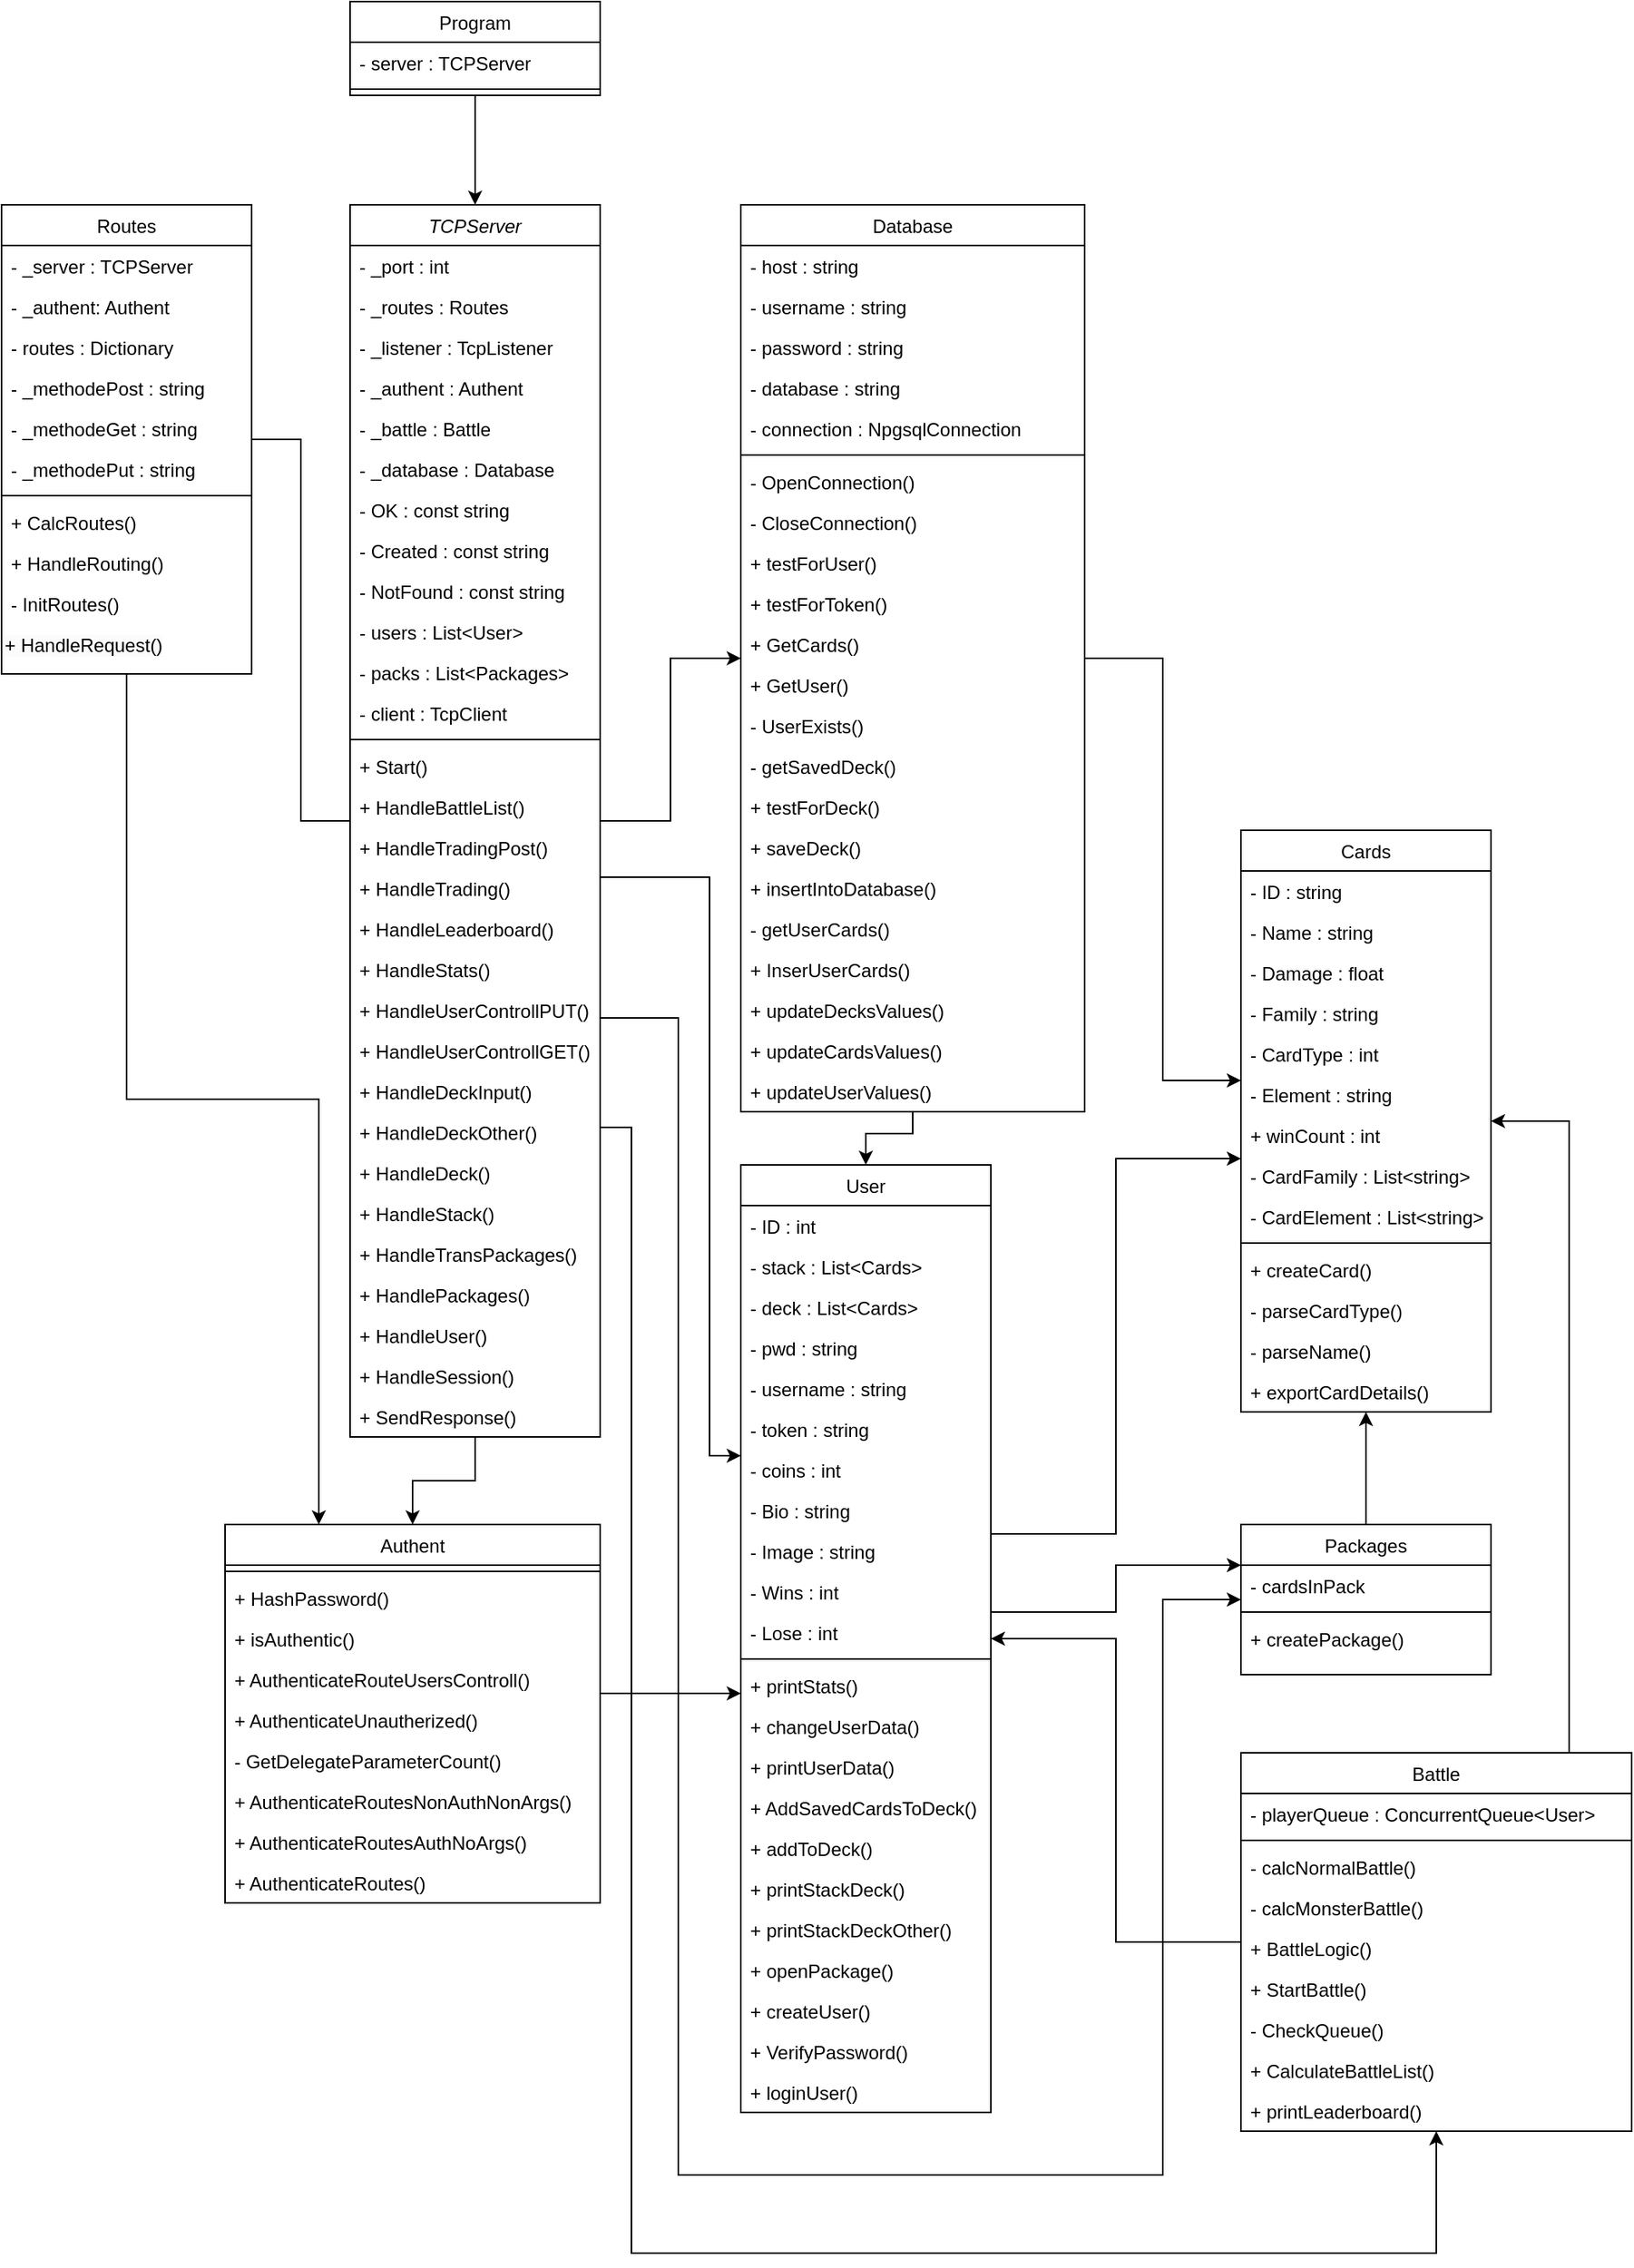 <mxfile version="24.7.17">
  <diagram id="C5RBs43oDa-KdzZeNtuy" name="Page-1">
    <mxGraphModel dx="2876" dy="2235" grid="1" gridSize="10" guides="1" tooltips="1" connect="1" arrows="1" fold="1" page="1" pageScale="1" pageWidth="827" pageHeight="1169" math="0" shadow="0">
      <root>
        <mxCell id="WIyWlLk6GJQsqaUBKTNV-0" />
        <mxCell id="WIyWlLk6GJQsqaUBKTNV-1" parent="WIyWlLk6GJQsqaUBKTNV-0" />
        <mxCell id="J3RrBeZ7_eBFPpMDahiW-67" style="edgeStyle=orthogonalEdgeStyle;rounded=0;orthogonalLoop=1;jettySize=auto;html=1;" edge="1" parent="WIyWlLk6GJQsqaUBKTNV-1" source="zkfFHV4jXpPFQw0GAbJ--0" target="J3RrBeZ7_eBFPpMDahiW-22">
          <mxGeometry relative="1" as="geometry" />
        </mxCell>
        <mxCell id="J3RrBeZ7_eBFPpMDahiW-125" style="edgeStyle=orthogonalEdgeStyle;rounded=0;orthogonalLoop=1;jettySize=auto;html=1;" edge="1" parent="WIyWlLk6GJQsqaUBKTNV-1" source="zkfFHV4jXpPFQw0GAbJ--0" target="J3RrBeZ7_eBFPpMDahiW-115">
          <mxGeometry relative="1" as="geometry">
            <Array as="points">
              <mxPoint x="-367" y="-490" />
              <mxPoint x="-367" y="250" />
              <mxPoint x="-57" y="250" />
              <mxPoint x="-57" y="-118" />
            </Array>
          </mxGeometry>
        </mxCell>
        <mxCell id="J3RrBeZ7_eBFPpMDahiW-143" style="edgeStyle=orthogonalEdgeStyle;rounded=0;orthogonalLoop=1;jettySize=auto;html=1;" edge="1" parent="WIyWlLk6GJQsqaUBKTNV-1" source="zkfFHV4jXpPFQw0GAbJ--0" target="J3RrBeZ7_eBFPpMDahiW-127">
          <mxGeometry relative="1" as="geometry">
            <Array as="points">
              <mxPoint x="-397" y="-420" />
              <mxPoint x="-397" y="300" />
              <mxPoint x="118" y="300" />
            </Array>
          </mxGeometry>
        </mxCell>
        <mxCell id="J3RrBeZ7_eBFPpMDahiW-154" style="edgeStyle=orthogonalEdgeStyle;rounded=0;orthogonalLoop=1;jettySize=auto;html=1;entryX=0.5;entryY=0;entryDx=0;entryDy=0;" edge="1" parent="WIyWlLk6GJQsqaUBKTNV-1" source="zkfFHV4jXpPFQw0GAbJ--0" target="J3RrBeZ7_eBFPpMDahiW-144">
          <mxGeometry relative="1" as="geometry" />
        </mxCell>
        <mxCell id="zkfFHV4jXpPFQw0GAbJ--0" value="TCPServer" style="swimlane;fontStyle=2;align=center;verticalAlign=top;childLayout=stackLayout;horizontal=1;startSize=26;horizontalStack=0;resizeParent=1;resizeLast=0;collapsible=1;marginBottom=0;rounded=0;shadow=0;strokeWidth=1;" parent="WIyWlLk6GJQsqaUBKTNV-1" vertex="1">
          <mxGeometry x="-577" y="-1010" width="160" height="788" as="geometry">
            <mxRectangle x="230" y="140" width="160" height="26" as="alternateBounds" />
          </mxGeometry>
        </mxCell>
        <mxCell id="zkfFHV4jXpPFQw0GAbJ--1" value="- _port : int" style="text;align=left;verticalAlign=top;spacingLeft=4;spacingRight=4;overflow=hidden;rotatable=0;points=[[0,0.5],[1,0.5]];portConstraint=eastwest;" parent="zkfFHV4jXpPFQw0GAbJ--0" vertex="1">
          <mxGeometry y="26" width="160" height="26" as="geometry" />
        </mxCell>
        <mxCell id="zkfFHV4jXpPFQw0GAbJ--2" value="- _routes : Routes" style="text;align=left;verticalAlign=top;spacingLeft=4;spacingRight=4;overflow=hidden;rotatable=0;points=[[0,0.5],[1,0.5]];portConstraint=eastwest;rounded=0;shadow=0;html=0;" parent="zkfFHV4jXpPFQw0GAbJ--0" vertex="1">
          <mxGeometry y="52" width="160" height="26" as="geometry" />
        </mxCell>
        <mxCell id="zkfFHV4jXpPFQw0GAbJ--3" value="- _listener : TcpListener" style="text;align=left;verticalAlign=top;spacingLeft=4;spacingRight=4;overflow=hidden;rotatable=0;points=[[0,0.5],[1,0.5]];portConstraint=eastwest;rounded=0;shadow=0;html=0;" parent="zkfFHV4jXpPFQw0GAbJ--0" vertex="1">
          <mxGeometry y="78" width="160" height="26" as="geometry" />
        </mxCell>
        <mxCell id="J3RrBeZ7_eBFPpMDahiW-0" value="- _authent : Authent" style="text;align=left;verticalAlign=top;spacingLeft=4;spacingRight=4;overflow=hidden;rotatable=0;points=[[0,0.5],[1,0.5]];portConstraint=eastwest;rounded=0;shadow=0;html=0;" vertex="1" parent="zkfFHV4jXpPFQw0GAbJ--0">
          <mxGeometry y="104" width="160" height="26" as="geometry" />
        </mxCell>
        <mxCell id="J3RrBeZ7_eBFPpMDahiW-2" value="- _battle : Battle" style="text;align=left;verticalAlign=top;spacingLeft=4;spacingRight=4;overflow=hidden;rotatable=0;points=[[0,0.5],[1,0.5]];portConstraint=eastwest;rounded=0;shadow=0;html=0;" vertex="1" parent="zkfFHV4jXpPFQw0GAbJ--0">
          <mxGeometry y="130" width="160" height="26" as="geometry" />
        </mxCell>
        <mxCell id="J3RrBeZ7_eBFPpMDahiW-1" value="- _database : Database" style="text;align=left;verticalAlign=top;spacingLeft=4;spacingRight=4;overflow=hidden;rotatable=0;points=[[0,0.5],[1,0.5]];portConstraint=eastwest;rounded=0;shadow=0;html=0;" vertex="1" parent="zkfFHV4jXpPFQw0GAbJ--0">
          <mxGeometry y="156" width="160" height="26" as="geometry" />
        </mxCell>
        <mxCell id="J3RrBeZ7_eBFPpMDahiW-5" value="- OK : const string" style="text;align=left;verticalAlign=top;spacingLeft=4;spacingRight=4;overflow=hidden;rotatable=0;points=[[0,0.5],[1,0.5]];portConstraint=eastwest;rounded=0;shadow=0;html=0;" vertex="1" parent="zkfFHV4jXpPFQw0GAbJ--0">
          <mxGeometry y="182" width="160" height="26" as="geometry" />
        </mxCell>
        <mxCell id="J3RrBeZ7_eBFPpMDahiW-4" value="- Created : const string" style="text;align=left;verticalAlign=top;spacingLeft=4;spacingRight=4;overflow=hidden;rotatable=0;points=[[0,0.5],[1,0.5]];portConstraint=eastwest;rounded=0;shadow=0;html=0;" vertex="1" parent="zkfFHV4jXpPFQw0GAbJ--0">
          <mxGeometry y="208" width="160" height="26" as="geometry" />
        </mxCell>
        <mxCell id="J3RrBeZ7_eBFPpMDahiW-77" value="- NotFound : const string" style="text;align=left;verticalAlign=top;spacingLeft=4;spacingRight=4;overflow=hidden;rotatable=0;points=[[0,0.5],[1,0.5]];portConstraint=eastwest;rounded=0;shadow=0;html=0;" vertex="1" parent="zkfFHV4jXpPFQw0GAbJ--0">
          <mxGeometry y="234" width="160" height="26" as="geometry" />
        </mxCell>
        <mxCell id="J3RrBeZ7_eBFPpMDahiW-78" value="- users : List&lt;User&gt;" style="text;align=left;verticalAlign=top;spacingLeft=4;spacingRight=4;overflow=hidden;rotatable=0;points=[[0,0.5],[1,0.5]];portConstraint=eastwest;rounded=0;shadow=0;html=0;" vertex="1" parent="zkfFHV4jXpPFQw0GAbJ--0">
          <mxGeometry y="260" width="160" height="26" as="geometry" />
        </mxCell>
        <mxCell id="J3RrBeZ7_eBFPpMDahiW-79" value="- packs : List&lt;Packages&gt; " style="text;align=left;verticalAlign=top;spacingLeft=4;spacingRight=4;overflow=hidden;rotatable=0;points=[[0,0.5],[1,0.5]];portConstraint=eastwest;rounded=0;shadow=0;html=0;" vertex="1" parent="zkfFHV4jXpPFQw0GAbJ--0">
          <mxGeometry y="286" width="160" height="26" as="geometry" />
        </mxCell>
        <mxCell id="J3RrBeZ7_eBFPpMDahiW-3" value="- client : TcpClient" style="text;align=left;verticalAlign=top;spacingLeft=4;spacingRight=4;overflow=hidden;rotatable=0;points=[[0,0.5],[1,0.5]];portConstraint=eastwest;rounded=0;shadow=0;html=0;" vertex="1" parent="zkfFHV4jXpPFQw0GAbJ--0">
          <mxGeometry y="312" width="160" height="26" as="geometry" />
        </mxCell>
        <mxCell id="zkfFHV4jXpPFQw0GAbJ--4" value="" style="line;html=1;strokeWidth=1;align=left;verticalAlign=middle;spacingTop=-1;spacingLeft=3;spacingRight=3;rotatable=0;labelPosition=right;points=[];portConstraint=eastwest;" parent="zkfFHV4jXpPFQw0GAbJ--0" vertex="1">
          <mxGeometry y="338" width="160" height="8" as="geometry" />
        </mxCell>
        <mxCell id="J3RrBeZ7_eBFPpMDahiW-12" value="+ Start()" style="text;align=left;verticalAlign=top;spacingLeft=4;spacingRight=4;overflow=hidden;rotatable=0;points=[[0,0.5],[1,0.5]];portConstraint=eastwest;" vertex="1" parent="zkfFHV4jXpPFQw0GAbJ--0">
          <mxGeometry y="346" width="160" height="26" as="geometry" />
        </mxCell>
        <mxCell id="J3RrBeZ7_eBFPpMDahiW-11" value="+ HandleBattleList()" style="text;align=left;verticalAlign=top;spacingLeft=4;spacingRight=4;overflow=hidden;rotatable=0;points=[[0,0.5],[1,0.5]];portConstraint=eastwest;" vertex="1" parent="zkfFHV4jXpPFQw0GAbJ--0">
          <mxGeometry y="372" width="160" height="26" as="geometry" />
        </mxCell>
        <mxCell id="J3RrBeZ7_eBFPpMDahiW-10" value="+ HandleTradingPost()" style="text;align=left;verticalAlign=top;spacingLeft=4;spacingRight=4;overflow=hidden;rotatable=0;points=[[0,0.5],[1,0.5]];portConstraint=eastwest;" vertex="1" parent="zkfFHV4jXpPFQw0GAbJ--0">
          <mxGeometry y="398" width="160" height="26" as="geometry" />
        </mxCell>
        <mxCell id="J3RrBeZ7_eBFPpMDahiW-9" value="+ HandleTrading()" style="text;align=left;verticalAlign=top;spacingLeft=4;spacingRight=4;overflow=hidden;rotatable=0;points=[[0,0.5],[1,0.5]];portConstraint=eastwest;" vertex="1" parent="zkfFHV4jXpPFQw0GAbJ--0">
          <mxGeometry y="424" width="160" height="26" as="geometry" />
        </mxCell>
        <mxCell id="J3RrBeZ7_eBFPpMDahiW-8" value="+ HandleLeaderboard()" style="text;align=left;verticalAlign=top;spacingLeft=4;spacingRight=4;overflow=hidden;rotatable=0;points=[[0,0.5],[1,0.5]];portConstraint=eastwest;" vertex="1" parent="zkfFHV4jXpPFQw0GAbJ--0">
          <mxGeometry y="450" width="160" height="26" as="geometry" />
        </mxCell>
        <mxCell id="J3RrBeZ7_eBFPpMDahiW-7" value="+ HandleStats()" style="text;align=left;verticalAlign=top;spacingLeft=4;spacingRight=4;overflow=hidden;rotatable=0;points=[[0,0.5],[1,0.5]];portConstraint=eastwest;" vertex="1" parent="zkfFHV4jXpPFQw0GAbJ--0">
          <mxGeometry y="476" width="160" height="26" as="geometry" />
        </mxCell>
        <mxCell id="J3RrBeZ7_eBFPpMDahiW-6" value="+ HandleUserControllPUT()" style="text;align=left;verticalAlign=top;spacingLeft=4;spacingRight=4;overflow=hidden;rotatable=0;points=[[0,0.5],[1,0.5]];portConstraint=eastwest;" vertex="1" parent="zkfFHV4jXpPFQw0GAbJ--0">
          <mxGeometry y="502" width="160" height="26" as="geometry" />
        </mxCell>
        <mxCell id="zkfFHV4jXpPFQw0GAbJ--5" value="+ HandleUserControllGET()" style="text;align=left;verticalAlign=top;spacingLeft=4;spacingRight=4;overflow=hidden;rotatable=0;points=[[0,0.5],[1,0.5]];portConstraint=eastwest;" parent="zkfFHV4jXpPFQw0GAbJ--0" vertex="1">
          <mxGeometry y="528" width="160" height="26" as="geometry" />
        </mxCell>
        <mxCell id="J3RrBeZ7_eBFPpMDahiW-20" value="+ HandleDeckInput()" style="text;align=left;verticalAlign=top;spacingLeft=4;spacingRight=4;overflow=hidden;rotatable=0;points=[[0,0.5],[1,0.5]];portConstraint=eastwest;" vertex="1" parent="zkfFHV4jXpPFQw0GAbJ--0">
          <mxGeometry y="554" width="160" height="26" as="geometry" />
        </mxCell>
        <mxCell id="J3RrBeZ7_eBFPpMDahiW-19" value="+ HandleDeckOther()" style="text;align=left;verticalAlign=top;spacingLeft=4;spacingRight=4;overflow=hidden;rotatable=0;points=[[0,0.5],[1,0.5]];portConstraint=eastwest;" vertex="1" parent="zkfFHV4jXpPFQw0GAbJ--0">
          <mxGeometry y="580" width="160" height="26" as="geometry" />
        </mxCell>
        <mxCell id="J3RrBeZ7_eBFPpMDahiW-18" value="+ HandleDeck()" style="text;align=left;verticalAlign=top;spacingLeft=4;spacingRight=4;overflow=hidden;rotatable=0;points=[[0,0.5],[1,0.5]];portConstraint=eastwest;" vertex="1" parent="zkfFHV4jXpPFQw0GAbJ--0">
          <mxGeometry y="606" width="160" height="26" as="geometry" />
        </mxCell>
        <mxCell id="J3RrBeZ7_eBFPpMDahiW-17" value="+ HandleStack()" style="text;align=left;verticalAlign=top;spacingLeft=4;spacingRight=4;overflow=hidden;rotatable=0;points=[[0,0.5],[1,0.5]];portConstraint=eastwest;" vertex="1" parent="zkfFHV4jXpPFQw0GAbJ--0">
          <mxGeometry y="632" width="160" height="26" as="geometry" />
        </mxCell>
        <mxCell id="J3RrBeZ7_eBFPpMDahiW-16" value="+ HandleTransPackages()" style="text;align=left;verticalAlign=top;spacingLeft=4;spacingRight=4;overflow=hidden;rotatable=0;points=[[0,0.5],[1,0.5]];portConstraint=eastwest;" vertex="1" parent="zkfFHV4jXpPFQw0GAbJ--0">
          <mxGeometry y="658" width="160" height="26" as="geometry" />
        </mxCell>
        <mxCell id="J3RrBeZ7_eBFPpMDahiW-15" value="+ HandlePackages()" style="text;align=left;verticalAlign=top;spacingLeft=4;spacingRight=4;overflow=hidden;rotatable=0;points=[[0,0.5],[1,0.5]];portConstraint=eastwest;" vertex="1" parent="zkfFHV4jXpPFQw0GAbJ--0">
          <mxGeometry y="684" width="160" height="26" as="geometry" />
        </mxCell>
        <mxCell id="J3RrBeZ7_eBFPpMDahiW-14" value="+ HandleUser()" style="text;align=left;verticalAlign=top;spacingLeft=4;spacingRight=4;overflow=hidden;rotatable=0;points=[[0,0.5],[1,0.5]];portConstraint=eastwest;" vertex="1" parent="zkfFHV4jXpPFQw0GAbJ--0">
          <mxGeometry y="710" width="160" height="26" as="geometry" />
        </mxCell>
        <mxCell id="J3RrBeZ7_eBFPpMDahiW-21" value="+ HandleSession()" style="text;align=left;verticalAlign=top;spacingLeft=4;spacingRight=4;overflow=hidden;rotatable=0;points=[[0,0.5],[1,0.5]];portConstraint=eastwest;" vertex="1" parent="zkfFHV4jXpPFQw0GAbJ--0">
          <mxGeometry y="736" width="160" height="26" as="geometry" />
        </mxCell>
        <mxCell id="J3RrBeZ7_eBFPpMDahiW-13" value="+ SendResponse()" style="text;align=left;verticalAlign=top;spacingLeft=4;spacingRight=4;overflow=hidden;rotatable=0;points=[[0,0.5],[1,0.5]];portConstraint=eastwest;" vertex="1" parent="zkfFHV4jXpPFQw0GAbJ--0">
          <mxGeometry y="762" width="160" height="26" as="geometry" />
        </mxCell>
        <mxCell id="J3RrBeZ7_eBFPpMDahiW-178" style="edgeStyle=orthogonalEdgeStyle;rounded=0;orthogonalLoop=1;jettySize=auto;html=1;entryX=0.5;entryY=0;entryDx=0;entryDy=0;" edge="1" parent="WIyWlLk6GJQsqaUBKTNV-1" source="zkfFHV4jXpPFQw0GAbJ--17" target="zkfFHV4jXpPFQw0GAbJ--0">
          <mxGeometry relative="1" as="geometry" />
        </mxCell>
        <mxCell id="zkfFHV4jXpPFQw0GAbJ--17" value="Program" style="swimlane;fontStyle=0;align=center;verticalAlign=top;childLayout=stackLayout;horizontal=1;startSize=26;horizontalStack=0;resizeParent=1;resizeLast=0;collapsible=1;marginBottom=0;rounded=0;shadow=0;strokeWidth=1;" parent="WIyWlLk6GJQsqaUBKTNV-1" vertex="1">
          <mxGeometry x="-577" y="-1140" width="160" height="60" as="geometry">
            <mxRectangle x="550" y="140" width="160" height="26" as="alternateBounds" />
          </mxGeometry>
        </mxCell>
        <mxCell id="zkfFHV4jXpPFQw0GAbJ--21" value="- server : TCPServer" style="text;align=left;verticalAlign=top;spacingLeft=4;spacingRight=4;overflow=hidden;rotatable=0;points=[[0,0.5],[1,0.5]];portConstraint=eastwest;rounded=0;shadow=0;html=0;" parent="zkfFHV4jXpPFQw0GAbJ--17" vertex="1">
          <mxGeometry y="26" width="160" height="26" as="geometry" />
        </mxCell>
        <mxCell id="zkfFHV4jXpPFQw0GAbJ--23" value="" style="line;html=1;strokeWidth=1;align=left;verticalAlign=middle;spacingTop=-1;spacingLeft=3;spacingRight=3;rotatable=0;labelPosition=right;points=[];portConstraint=eastwest;" parent="zkfFHV4jXpPFQw0GAbJ--17" vertex="1">
          <mxGeometry y="52" width="160" height="8" as="geometry" />
        </mxCell>
        <mxCell id="J3RrBeZ7_eBFPpMDahiW-113" style="edgeStyle=orthogonalEdgeStyle;rounded=0;orthogonalLoop=1;jettySize=auto;html=1;" edge="1" parent="WIyWlLk6GJQsqaUBKTNV-1" source="J3RrBeZ7_eBFPpMDahiW-22" target="J3RrBeZ7_eBFPpMDahiW-98">
          <mxGeometry relative="1" as="geometry">
            <Array as="points">
              <mxPoint x="-57" y="-720" />
              <mxPoint x="-57" y="-450" />
            </Array>
          </mxGeometry>
        </mxCell>
        <mxCell id="J3RrBeZ7_eBFPpMDahiW-22" value="Database" style="swimlane;fontStyle=0;align=center;verticalAlign=top;childLayout=stackLayout;horizontal=1;startSize=26;horizontalStack=0;resizeParent=1;resizeLast=0;collapsible=1;marginBottom=0;rounded=0;shadow=0;strokeWidth=1;" vertex="1" parent="WIyWlLk6GJQsqaUBKTNV-1">
          <mxGeometry x="-327" y="-1010" width="220" height="580" as="geometry">
            <mxRectangle x="550" y="140" width="160" height="26" as="alternateBounds" />
          </mxGeometry>
        </mxCell>
        <mxCell id="J3RrBeZ7_eBFPpMDahiW-23" value="- host : string" style="text;align=left;verticalAlign=top;spacingLeft=4;spacingRight=4;overflow=hidden;rotatable=0;points=[[0,0.5],[1,0.5]];portConstraint=eastwest;" vertex="1" parent="J3RrBeZ7_eBFPpMDahiW-22">
          <mxGeometry y="26" width="220" height="26" as="geometry" />
        </mxCell>
        <mxCell id="J3RrBeZ7_eBFPpMDahiW-24" value="- username : string" style="text;align=left;verticalAlign=top;spacingLeft=4;spacingRight=4;overflow=hidden;rotatable=0;points=[[0,0.5],[1,0.5]];portConstraint=eastwest;rounded=0;shadow=0;html=0;" vertex="1" parent="J3RrBeZ7_eBFPpMDahiW-22">
          <mxGeometry y="52" width="220" height="26" as="geometry" />
        </mxCell>
        <mxCell id="J3RrBeZ7_eBFPpMDahiW-25" value="- password : string" style="text;align=left;verticalAlign=top;spacingLeft=4;spacingRight=4;overflow=hidden;rotatable=0;points=[[0,0.5],[1,0.5]];portConstraint=eastwest;rounded=0;shadow=0;html=0;" vertex="1" parent="J3RrBeZ7_eBFPpMDahiW-22">
          <mxGeometry y="78" width="220" height="26" as="geometry" />
        </mxCell>
        <mxCell id="J3RrBeZ7_eBFPpMDahiW-26" value="- database : string" style="text;align=left;verticalAlign=top;spacingLeft=4;spacingRight=4;overflow=hidden;rotatable=0;points=[[0,0.5],[1,0.5]];portConstraint=eastwest;rounded=0;shadow=0;html=0;" vertex="1" parent="J3RrBeZ7_eBFPpMDahiW-22">
          <mxGeometry y="104" width="220" height="26" as="geometry" />
        </mxCell>
        <mxCell id="J3RrBeZ7_eBFPpMDahiW-27" value="- connection : NpgsqlConnection" style="text;align=left;verticalAlign=top;spacingLeft=4;spacingRight=4;overflow=hidden;rotatable=0;points=[[0,0.5],[1,0.5]];portConstraint=eastwest;rounded=0;shadow=0;html=0;" vertex="1" parent="J3RrBeZ7_eBFPpMDahiW-22">
          <mxGeometry y="130" width="220" height="26" as="geometry" />
        </mxCell>
        <mxCell id="J3RrBeZ7_eBFPpMDahiW-28" value="" style="line;html=1;strokeWidth=1;align=left;verticalAlign=middle;spacingTop=-1;spacingLeft=3;spacingRight=3;rotatable=0;labelPosition=right;points=[];portConstraint=eastwest;" vertex="1" parent="J3RrBeZ7_eBFPpMDahiW-22">
          <mxGeometry y="156" width="220" height="8" as="geometry" />
        </mxCell>
        <mxCell id="J3RrBeZ7_eBFPpMDahiW-29" value="- OpenConnection()" style="text;align=left;verticalAlign=top;spacingLeft=4;spacingRight=4;overflow=hidden;rotatable=0;points=[[0,0.5],[1,0.5]];portConstraint=eastwest;" vertex="1" parent="J3RrBeZ7_eBFPpMDahiW-22">
          <mxGeometry y="164" width="220" height="26" as="geometry" />
        </mxCell>
        <mxCell id="J3RrBeZ7_eBFPpMDahiW-33" value="- CloseConnection()" style="text;align=left;verticalAlign=top;spacingLeft=4;spacingRight=4;overflow=hidden;rotatable=0;points=[[0,0.5],[1,0.5]];portConstraint=eastwest;" vertex="1" parent="J3RrBeZ7_eBFPpMDahiW-22">
          <mxGeometry y="190" width="220" height="26" as="geometry" />
        </mxCell>
        <mxCell id="J3RrBeZ7_eBFPpMDahiW-32" value="+ testForUser()" style="text;align=left;verticalAlign=top;spacingLeft=4;spacingRight=4;overflow=hidden;rotatable=0;points=[[0,0.5],[1,0.5]];portConstraint=eastwest;" vertex="1" parent="J3RrBeZ7_eBFPpMDahiW-22">
          <mxGeometry y="216" width="220" height="26" as="geometry" />
        </mxCell>
        <mxCell id="J3RrBeZ7_eBFPpMDahiW-35" value="+ testForToken()" style="text;align=left;verticalAlign=top;spacingLeft=4;spacingRight=4;overflow=hidden;rotatable=0;points=[[0,0.5],[1,0.5]];portConstraint=eastwest;" vertex="1" parent="J3RrBeZ7_eBFPpMDahiW-22">
          <mxGeometry y="242" width="220" height="26" as="geometry" />
        </mxCell>
        <mxCell id="J3RrBeZ7_eBFPpMDahiW-34" value="+ GetCards()" style="text;align=left;verticalAlign=top;spacingLeft=4;spacingRight=4;overflow=hidden;rotatable=0;points=[[0,0.5],[1,0.5]];portConstraint=eastwest;" vertex="1" parent="J3RrBeZ7_eBFPpMDahiW-22">
          <mxGeometry y="268" width="220" height="26" as="geometry" />
        </mxCell>
        <mxCell id="J3RrBeZ7_eBFPpMDahiW-37" value="+ GetUser()" style="text;align=left;verticalAlign=top;spacingLeft=4;spacingRight=4;overflow=hidden;rotatable=0;points=[[0,0.5],[1,0.5]];portConstraint=eastwest;" vertex="1" parent="J3RrBeZ7_eBFPpMDahiW-22">
          <mxGeometry y="294" width="220" height="26" as="geometry" />
        </mxCell>
        <mxCell id="J3RrBeZ7_eBFPpMDahiW-36" value="- UserExists()" style="text;align=left;verticalAlign=top;spacingLeft=4;spacingRight=4;overflow=hidden;rotatable=0;points=[[0,0.5],[1,0.5]];portConstraint=eastwest;" vertex="1" parent="J3RrBeZ7_eBFPpMDahiW-22">
          <mxGeometry y="320" width="220" height="26" as="geometry" />
        </mxCell>
        <mxCell id="J3RrBeZ7_eBFPpMDahiW-39" value="- getSavedDeck()" style="text;align=left;verticalAlign=top;spacingLeft=4;spacingRight=4;overflow=hidden;rotatable=0;points=[[0,0.5],[1,0.5]];portConstraint=eastwest;" vertex="1" parent="J3RrBeZ7_eBFPpMDahiW-22">
          <mxGeometry y="346" width="220" height="26" as="geometry" />
        </mxCell>
        <mxCell id="J3RrBeZ7_eBFPpMDahiW-38" value="+ testForDeck()" style="text;align=left;verticalAlign=top;spacingLeft=4;spacingRight=4;overflow=hidden;rotatable=0;points=[[0,0.5],[1,0.5]];portConstraint=eastwest;" vertex="1" parent="J3RrBeZ7_eBFPpMDahiW-22">
          <mxGeometry y="372" width="220" height="26" as="geometry" />
        </mxCell>
        <mxCell id="J3RrBeZ7_eBFPpMDahiW-41" value="+ saveDeck()" style="text;align=left;verticalAlign=top;spacingLeft=4;spacingRight=4;overflow=hidden;rotatable=0;points=[[0,0.5],[1,0.5]];portConstraint=eastwest;" vertex="1" parent="J3RrBeZ7_eBFPpMDahiW-22">
          <mxGeometry y="398" width="220" height="26" as="geometry" />
        </mxCell>
        <mxCell id="J3RrBeZ7_eBFPpMDahiW-40" value="+ insertIntoDatabase()" style="text;align=left;verticalAlign=top;spacingLeft=4;spacingRight=4;overflow=hidden;rotatable=0;points=[[0,0.5],[1,0.5]];portConstraint=eastwest;" vertex="1" parent="J3RrBeZ7_eBFPpMDahiW-22">
          <mxGeometry y="424" width="220" height="26" as="geometry" />
        </mxCell>
        <mxCell id="J3RrBeZ7_eBFPpMDahiW-43" value="- getUserCards()" style="text;align=left;verticalAlign=top;spacingLeft=4;spacingRight=4;overflow=hidden;rotatable=0;points=[[0,0.5],[1,0.5]];portConstraint=eastwest;" vertex="1" parent="J3RrBeZ7_eBFPpMDahiW-22">
          <mxGeometry y="450" width="220" height="26" as="geometry" />
        </mxCell>
        <mxCell id="J3RrBeZ7_eBFPpMDahiW-42" value="+ InserUserCards()" style="text;align=left;verticalAlign=top;spacingLeft=4;spacingRight=4;overflow=hidden;rotatable=0;points=[[0,0.5],[1,0.5]];portConstraint=eastwest;" vertex="1" parent="J3RrBeZ7_eBFPpMDahiW-22">
          <mxGeometry y="476" width="220" height="26" as="geometry" />
        </mxCell>
        <mxCell id="J3RrBeZ7_eBFPpMDahiW-65" value="+ updateDecksValues()" style="text;align=left;verticalAlign=top;spacingLeft=4;spacingRight=4;overflow=hidden;rotatable=0;points=[[0,0.5],[1,0.5]];portConstraint=eastwest;" vertex="1" parent="J3RrBeZ7_eBFPpMDahiW-22">
          <mxGeometry y="502" width="220" height="26" as="geometry" />
        </mxCell>
        <mxCell id="J3RrBeZ7_eBFPpMDahiW-66" value="+ updateCardsValues()" style="text;align=left;verticalAlign=top;spacingLeft=4;spacingRight=4;overflow=hidden;rotatable=0;points=[[0,0.5],[1,0.5]];portConstraint=eastwest;" vertex="1" parent="J3RrBeZ7_eBFPpMDahiW-22">
          <mxGeometry y="528" width="220" height="26" as="geometry" />
        </mxCell>
        <mxCell id="J3RrBeZ7_eBFPpMDahiW-30" value="+ updateUserValues()" style="text;align=left;verticalAlign=top;spacingLeft=4;spacingRight=4;overflow=hidden;rotatable=0;points=[[0,0.5],[1,0.5]];portConstraint=eastwest;" vertex="1" parent="J3RrBeZ7_eBFPpMDahiW-22">
          <mxGeometry y="554" width="220" height="26" as="geometry" />
        </mxCell>
        <mxCell id="J3RrBeZ7_eBFPpMDahiW-87" style="edgeStyle=orthogonalEdgeStyle;rounded=0;orthogonalLoop=1;jettySize=auto;html=1;startArrow=classic;startFill=1;endArrow=none;endFill=0;" edge="1" parent="WIyWlLk6GJQsqaUBKTNV-1" source="J3RrBeZ7_eBFPpMDahiW-68" target="J3RrBeZ7_eBFPpMDahiW-22">
          <mxGeometry relative="1" as="geometry" />
        </mxCell>
        <mxCell id="J3RrBeZ7_eBFPpMDahiW-88" style="edgeStyle=orthogonalEdgeStyle;rounded=0;orthogonalLoop=1;jettySize=auto;html=1;endArrow=none;endFill=0;startArrow=classic;startFill=1;" edge="1" parent="WIyWlLk6GJQsqaUBKTNV-1" source="J3RrBeZ7_eBFPpMDahiW-68" target="zkfFHV4jXpPFQw0GAbJ--0">
          <mxGeometry relative="1" as="geometry">
            <Array as="points">
              <mxPoint x="-347" y="-210" />
              <mxPoint x="-347" y="-580" />
            </Array>
          </mxGeometry>
        </mxCell>
        <mxCell id="J3RrBeZ7_eBFPpMDahiW-114" style="edgeStyle=orthogonalEdgeStyle;rounded=0;orthogonalLoop=1;jettySize=auto;html=1;" edge="1" parent="WIyWlLk6GJQsqaUBKTNV-1" source="J3RrBeZ7_eBFPpMDahiW-68" target="J3RrBeZ7_eBFPpMDahiW-98">
          <mxGeometry relative="1" as="geometry">
            <Array as="points">
              <mxPoint x="-87" y="-160" />
              <mxPoint x="-87" y="-400" />
            </Array>
          </mxGeometry>
        </mxCell>
        <mxCell id="J3RrBeZ7_eBFPpMDahiW-126" style="edgeStyle=orthogonalEdgeStyle;rounded=0;orthogonalLoop=1;jettySize=auto;html=1;" edge="1" parent="WIyWlLk6GJQsqaUBKTNV-1" source="J3RrBeZ7_eBFPpMDahiW-68" target="J3RrBeZ7_eBFPpMDahiW-115">
          <mxGeometry relative="1" as="geometry">
            <Array as="points">
              <mxPoint x="-87" y="-110" />
              <mxPoint x="-87" y="-140" />
            </Array>
          </mxGeometry>
        </mxCell>
        <mxCell id="J3RrBeZ7_eBFPpMDahiW-141" style="edgeStyle=orthogonalEdgeStyle;rounded=0;orthogonalLoop=1;jettySize=auto;html=1;endArrow=none;endFill=0;startArrow=classic;startFill=1;" edge="1" parent="WIyWlLk6GJQsqaUBKTNV-1" source="J3RrBeZ7_eBFPpMDahiW-68" target="J3RrBeZ7_eBFPpMDahiW-127">
          <mxGeometry relative="1" as="geometry" />
        </mxCell>
        <mxCell id="J3RrBeZ7_eBFPpMDahiW-68" value="User" style="swimlane;fontStyle=0;align=center;verticalAlign=top;childLayout=stackLayout;horizontal=1;startSize=26;horizontalStack=0;resizeParent=1;resizeLast=0;collapsible=1;marginBottom=0;rounded=0;shadow=0;strokeWidth=1;" vertex="1" parent="WIyWlLk6GJQsqaUBKTNV-1">
          <mxGeometry x="-327" y="-396" width="160" height="606" as="geometry">
            <mxRectangle x="550" y="140" width="160" height="26" as="alternateBounds" />
          </mxGeometry>
        </mxCell>
        <mxCell id="J3RrBeZ7_eBFPpMDahiW-69" value="- ID : int " style="text;align=left;verticalAlign=top;spacingLeft=4;spacingRight=4;overflow=hidden;rotatable=0;points=[[0,0.5],[1,0.5]];portConstraint=eastwest;" vertex="1" parent="J3RrBeZ7_eBFPpMDahiW-68">
          <mxGeometry y="26" width="160" height="26" as="geometry" />
        </mxCell>
        <mxCell id="J3RrBeZ7_eBFPpMDahiW-70" value="- stack : List&lt;Cards&gt;" style="text;align=left;verticalAlign=top;spacingLeft=4;spacingRight=4;overflow=hidden;rotatable=0;points=[[0,0.5],[1,0.5]];portConstraint=eastwest;rounded=0;shadow=0;html=0;" vertex="1" parent="J3RrBeZ7_eBFPpMDahiW-68">
          <mxGeometry y="52" width="160" height="26" as="geometry" />
        </mxCell>
        <mxCell id="J3RrBeZ7_eBFPpMDahiW-71" value="- deck : List&lt;Cards&gt;" style="text;align=left;verticalAlign=top;spacingLeft=4;spacingRight=4;overflow=hidden;rotatable=0;points=[[0,0.5],[1,0.5]];portConstraint=eastwest;rounded=0;shadow=0;html=0;" vertex="1" parent="J3RrBeZ7_eBFPpMDahiW-68">
          <mxGeometry y="78" width="160" height="26" as="geometry" />
        </mxCell>
        <mxCell id="J3RrBeZ7_eBFPpMDahiW-72" value="- pwd : string" style="text;align=left;verticalAlign=top;spacingLeft=4;spacingRight=4;overflow=hidden;rotatable=0;points=[[0,0.5],[1,0.5]];portConstraint=eastwest;rounded=0;shadow=0;html=0;" vertex="1" parent="J3RrBeZ7_eBFPpMDahiW-68">
          <mxGeometry y="104" width="160" height="26" as="geometry" />
        </mxCell>
        <mxCell id="J3RrBeZ7_eBFPpMDahiW-81" value="- username : string" style="text;align=left;verticalAlign=top;spacingLeft=4;spacingRight=4;overflow=hidden;rotatable=0;points=[[0,0.5],[1,0.5]];portConstraint=eastwest;rounded=0;shadow=0;html=0;" vertex="1" parent="J3RrBeZ7_eBFPpMDahiW-68">
          <mxGeometry y="130" width="160" height="26" as="geometry" />
        </mxCell>
        <mxCell id="J3RrBeZ7_eBFPpMDahiW-80" value="- token : string" style="text;align=left;verticalAlign=top;spacingLeft=4;spacingRight=4;overflow=hidden;rotatable=0;points=[[0,0.5],[1,0.5]];portConstraint=eastwest;rounded=0;shadow=0;html=0;" vertex="1" parent="J3RrBeZ7_eBFPpMDahiW-68">
          <mxGeometry y="156" width="160" height="26" as="geometry" />
        </mxCell>
        <mxCell id="J3RrBeZ7_eBFPpMDahiW-83" value="- coins : int" style="text;align=left;verticalAlign=top;spacingLeft=4;spacingRight=4;overflow=hidden;rotatable=0;points=[[0,0.5],[1,0.5]];portConstraint=eastwest;rounded=0;shadow=0;html=0;" vertex="1" parent="J3RrBeZ7_eBFPpMDahiW-68">
          <mxGeometry y="182" width="160" height="26" as="geometry" />
        </mxCell>
        <mxCell id="J3RrBeZ7_eBFPpMDahiW-82" value="- Bio : string" style="text;align=left;verticalAlign=top;spacingLeft=4;spacingRight=4;overflow=hidden;rotatable=0;points=[[0,0.5],[1,0.5]];portConstraint=eastwest;rounded=0;shadow=0;html=0;" vertex="1" parent="J3RrBeZ7_eBFPpMDahiW-68">
          <mxGeometry y="208" width="160" height="26" as="geometry" />
        </mxCell>
        <mxCell id="J3RrBeZ7_eBFPpMDahiW-85" value="- Image : string" style="text;align=left;verticalAlign=top;spacingLeft=4;spacingRight=4;overflow=hidden;rotatable=0;points=[[0,0.5],[1,0.5]];portConstraint=eastwest;rounded=0;shadow=0;html=0;" vertex="1" parent="J3RrBeZ7_eBFPpMDahiW-68">
          <mxGeometry y="234" width="160" height="26" as="geometry" />
        </mxCell>
        <mxCell id="J3RrBeZ7_eBFPpMDahiW-84" value="- Wins : int" style="text;align=left;verticalAlign=top;spacingLeft=4;spacingRight=4;overflow=hidden;rotatable=0;points=[[0,0.5],[1,0.5]];portConstraint=eastwest;rounded=0;shadow=0;html=0;" vertex="1" parent="J3RrBeZ7_eBFPpMDahiW-68">
          <mxGeometry y="260" width="160" height="26" as="geometry" />
        </mxCell>
        <mxCell id="J3RrBeZ7_eBFPpMDahiW-73" value="- Lose : int" style="text;align=left;verticalAlign=top;spacingLeft=4;spacingRight=4;overflow=hidden;rotatable=0;points=[[0,0.5],[1,0.5]];portConstraint=eastwest;rounded=0;shadow=0;html=0;" vertex="1" parent="J3RrBeZ7_eBFPpMDahiW-68">
          <mxGeometry y="286" width="160" height="26" as="geometry" />
        </mxCell>
        <mxCell id="J3RrBeZ7_eBFPpMDahiW-74" value="" style="line;html=1;strokeWidth=1;align=left;verticalAlign=middle;spacingTop=-1;spacingLeft=3;spacingRight=3;rotatable=0;labelPosition=right;points=[];portConstraint=eastwest;" vertex="1" parent="J3RrBeZ7_eBFPpMDahiW-68">
          <mxGeometry y="312" width="160" height="8" as="geometry" />
        </mxCell>
        <mxCell id="J3RrBeZ7_eBFPpMDahiW-75" value="+ printStats()" style="text;align=left;verticalAlign=top;spacingLeft=4;spacingRight=4;overflow=hidden;rotatable=0;points=[[0,0.5],[1,0.5]];portConstraint=eastwest;" vertex="1" parent="J3RrBeZ7_eBFPpMDahiW-68">
          <mxGeometry y="320" width="160" height="26" as="geometry" />
        </mxCell>
        <mxCell id="J3RrBeZ7_eBFPpMDahiW-90" value="+ changeUserData()" style="text;align=left;verticalAlign=top;spacingLeft=4;spacingRight=4;overflow=hidden;rotatable=0;points=[[0,0.5],[1,0.5]];portConstraint=eastwest;" vertex="1" parent="J3RrBeZ7_eBFPpMDahiW-68">
          <mxGeometry y="346" width="160" height="26" as="geometry" />
        </mxCell>
        <mxCell id="J3RrBeZ7_eBFPpMDahiW-89" value="+ printUserData()" style="text;align=left;verticalAlign=top;spacingLeft=4;spacingRight=4;overflow=hidden;rotatable=0;points=[[0,0.5],[1,0.5]];portConstraint=eastwest;" vertex="1" parent="J3RrBeZ7_eBFPpMDahiW-68">
          <mxGeometry y="372" width="160" height="26" as="geometry" />
        </mxCell>
        <mxCell id="J3RrBeZ7_eBFPpMDahiW-93" value="+ AddSavedCardsToDeck()" style="text;align=left;verticalAlign=top;spacingLeft=4;spacingRight=4;overflow=hidden;rotatable=0;points=[[0,0.5],[1,0.5]];portConstraint=eastwest;" vertex="1" parent="J3RrBeZ7_eBFPpMDahiW-68">
          <mxGeometry y="398" width="160" height="26" as="geometry" />
        </mxCell>
        <mxCell id="J3RrBeZ7_eBFPpMDahiW-92" value="+ addToDeck()" style="text;align=left;verticalAlign=top;spacingLeft=4;spacingRight=4;overflow=hidden;rotatable=0;points=[[0,0.5],[1,0.5]];portConstraint=eastwest;" vertex="1" parent="J3RrBeZ7_eBFPpMDahiW-68">
          <mxGeometry y="424" width="160" height="26" as="geometry" />
        </mxCell>
        <mxCell id="J3RrBeZ7_eBFPpMDahiW-76" value="+ printStackDeck()" style="text;align=left;verticalAlign=top;spacingLeft=4;spacingRight=4;overflow=hidden;rotatable=0;points=[[0,0.5],[1,0.5]];portConstraint=eastwest;" vertex="1" parent="J3RrBeZ7_eBFPpMDahiW-68">
          <mxGeometry y="450" width="160" height="26" as="geometry" />
        </mxCell>
        <mxCell id="J3RrBeZ7_eBFPpMDahiW-91" value="+ printStackDeckOther()" style="text;align=left;verticalAlign=top;spacingLeft=4;spacingRight=4;overflow=hidden;rotatable=0;points=[[0,0.5],[1,0.5]];portConstraint=eastwest;" vertex="1" parent="J3RrBeZ7_eBFPpMDahiW-68">
          <mxGeometry y="476" width="160" height="26" as="geometry" />
        </mxCell>
        <mxCell id="J3RrBeZ7_eBFPpMDahiW-97" value="+ openPackage()" style="text;align=left;verticalAlign=top;spacingLeft=4;spacingRight=4;overflow=hidden;rotatable=0;points=[[0,0.5],[1,0.5]];portConstraint=eastwest;" vertex="1" parent="J3RrBeZ7_eBFPpMDahiW-68">
          <mxGeometry y="502" width="160" height="26" as="geometry" />
        </mxCell>
        <mxCell id="J3RrBeZ7_eBFPpMDahiW-96" value="+ createUser()" style="text;align=left;verticalAlign=top;spacingLeft=4;spacingRight=4;overflow=hidden;rotatable=0;points=[[0,0.5],[1,0.5]];portConstraint=eastwest;" vertex="1" parent="J3RrBeZ7_eBFPpMDahiW-68">
          <mxGeometry y="528" width="160" height="26" as="geometry" />
        </mxCell>
        <mxCell id="J3RrBeZ7_eBFPpMDahiW-95" value="+ VerifyPassword()" style="text;align=left;verticalAlign=top;spacingLeft=4;spacingRight=4;overflow=hidden;rotatable=0;points=[[0,0.5],[1,0.5]];portConstraint=eastwest;" vertex="1" parent="J3RrBeZ7_eBFPpMDahiW-68">
          <mxGeometry y="554" width="160" height="26" as="geometry" />
        </mxCell>
        <mxCell id="J3RrBeZ7_eBFPpMDahiW-94" value="+ loginUser()" style="text;align=left;verticalAlign=top;spacingLeft=4;spacingRight=4;overflow=hidden;rotatable=0;points=[[0,0.5],[1,0.5]];portConstraint=eastwest;" vertex="1" parent="J3RrBeZ7_eBFPpMDahiW-68">
          <mxGeometry y="580" width="160" height="26" as="geometry" />
        </mxCell>
        <mxCell id="J3RrBeZ7_eBFPpMDahiW-124" style="edgeStyle=orthogonalEdgeStyle;rounded=0;orthogonalLoop=1;jettySize=auto;html=1;endArrow=none;endFill=0;startArrow=classic;startFill=1;" edge="1" parent="WIyWlLk6GJQsqaUBKTNV-1" source="J3RrBeZ7_eBFPpMDahiW-98" target="J3RrBeZ7_eBFPpMDahiW-115">
          <mxGeometry relative="1" as="geometry">
            <Array as="points">
              <mxPoint x="73" y="-200" />
              <mxPoint x="73" y="-200" />
            </Array>
          </mxGeometry>
        </mxCell>
        <mxCell id="J3RrBeZ7_eBFPpMDahiW-142" style="edgeStyle=orthogonalEdgeStyle;rounded=0;orthogonalLoop=1;jettySize=auto;html=1;endArrow=none;endFill=0;startArrow=classic;startFill=1;" edge="1" parent="WIyWlLk6GJQsqaUBKTNV-1" source="J3RrBeZ7_eBFPpMDahiW-98" target="J3RrBeZ7_eBFPpMDahiW-127">
          <mxGeometry relative="1" as="geometry">
            <Array as="points">
              <mxPoint x="203" y="-424" />
            </Array>
          </mxGeometry>
        </mxCell>
        <mxCell id="J3RrBeZ7_eBFPpMDahiW-98" value="Cards" style="swimlane;fontStyle=0;align=center;verticalAlign=top;childLayout=stackLayout;horizontal=1;startSize=26;horizontalStack=0;resizeParent=1;resizeLast=0;collapsible=1;marginBottom=0;rounded=0;shadow=0;strokeWidth=1;" vertex="1" parent="WIyWlLk6GJQsqaUBKTNV-1">
          <mxGeometry x="-7" y="-610" width="160" height="372" as="geometry">
            <mxRectangle x="550" y="140" width="160" height="26" as="alternateBounds" />
          </mxGeometry>
        </mxCell>
        <mxCell id="J3RrBeZ7_eBFPpMDahiW-99" value="- ID : string" style="text;align=left;verticalAlign=top;spacingLeft=4;spacingRight=4;overflow=hidden;rotatable=0;points=[[0,0.5],[1,0.5]];portConstraint=eastwest;" vertex="1" parent="J3RrBeZ7_eBFPpMDahiW-98">
          <mxGeometry y="26" width="160" height="26" as="geometry" />
        </mxCell>
        <mxCell id="J3RrBeZ7_eBFPpMDahiW-100" value="- Name : string" style="text;align=left;verticalAlign=top;spacingLeft=4;spacingRight=4;overflow=hidden;rotatable=0;points=[[0,0.5],[1,0.5]];portConstraint=eastwest;rounded=0;shadow=0;html=0;" vertex="1" parent="J3RrBeZ7_eBFPpMDahiW-98">
          <mxGeometry y="52" width="160" height="26" as="geometry" />
        </mxCell>
        <mxCell id="J3RrBeZ7_eBFPpMDahiW-101" value="- Damage : float" style="text;align=left;verticalAlign=top;spacingLeft=4;spacingRight=4;overflow=hidden;rotatable=0;points=[[0,0.5],[1,0.5]];portConstraint=eastwest;rounded=0;shadow=0;html=0;" vertex="1" parent="J3RrBeZ7_eBFPpMDahiW-98">
          <mxGeometry y="78" width="160" height="26" as="geometry" />
        </mxCell>
        <mxCell id="J3RrBeZ7_eBFPpMDahiW-102" value="- Family : string" style="text;align=left;verticalAlign=top;spacingLeft=4;spacingRight=4;overflow=hidden;rotatable=0;points=[[0,0.5],[1,0.5]];portConstraint=eastwest;rounded=0;shadow=0;html=0;" vertex="1" parent="J3RrBeZ7_eBFPpMDahiW-98">
          <mxGeometry y="104" width="160" height="26" as="geometry" />
        </mxCell>
        <mxCell id="J3RrBeZ7_eBFPpMDahiW-103" value="- CardType : int" style="text;align=left;verticalAlign=top;spacingLeft=4;spacingRight=4;overflow=hidden;rotatable=0;points=[[0,0.5],[1,0.5]];portConstraint=eastwest;rounded=0;shadow=0;html=0;" vertex="1" parent="J3RrBeZ7_eBFPpMDahiW-98">
          <mxGeometry y="130" width="160" height="26" as="geometry" />
        </mxCell>
        <mxCell id="J3RrBeZ7_eBFPpMDahiW-110" value="- Element : string" style="text;align=left;verticalAlign=top;spacingLeft=4;spacingRight=4;overflow=hidden;rotatable=0;points=[[0,0.5],[1,0.5]];portConstraint=eastwest;rounded=0;shadow=0;html=0;" vertex="1" parent="J3RrBeZ7_eBFPpMDahiW-98">
          <mxGeometry y="156" width="160" height="26" as="geometry" />
        </mxCell>
        <mxCell id="J3RrBeZ7_eBFPpMDahiW-109" value="+ winCount : int" style="text;align=left;verticalAlign=top;spacingLeft=4;spacingRight=4;overflow=hidden;rotatable=0;points=[[0,0.5],[1,0.5]];portConstraint=eastwest;rounded=0;shadow=0;html=0;" vertex="1" parent="J3RrBeZ7_eBFPpMDahiW-98">
          <mxGeometry y="182" width="160" height="26" as="geometry" />
        </mxCell>
        <mxCell id="J3RrBeZ7_eBFPpMDahiW-108" value="- CardFamily : List&lt;string&gt;" style="text;align=left;verticalAlign=top;spacingLeft=4;spacingRight=4;overflow=hidden;rotatable=0;points=[[0,0.5],[1,0.5]];portConstraint=eastwest;rounded=0;shadow=0;html=0;" vertex="1" parent="J3RrBeZ7_eBFPpMDahiW-98">
          <mxGeometry y="208" width="160" height="26" as="geometry" />
        </mxCell>
        <mxCell id="J3RrBeZ7_eBFPpMDahiW-107" value="- CardElement : List&lt;string&gt;" style="text;align=left;verticalAlign=top;spacingLeft=4;spacingRight=4;overflow=hidden;rotatable=0;points=[[0,0.5],[1,0.5]];portConstraint=eastwest;rounded=0;shadow=0;html=0;" vertex="1" parent="J3RrBeZ7_eBFPpMDahiW-98">
          <mxGeometry y="234" width="160" height="26" as="geometry" />
        </mxCell>
        <mxCell id="J3RrBeZ7_eBFPpMDahiW-104" value="" style="line;html=1;strokeWidth=1;align=left;verticalAlign=middle;spacingTop=-1;spacingLeft=3;spacingRight=3;rotatable=0;labelPosition=right;points=[];portConstraint=eastwest;" vertex="1" parent="J3RrBeZ7_eBFPpMDahiW-98">
          <mxGeometry y="260" width="160" height="8" as="geometry" />
        </mxCell>
        <mxCell id="J3RrBeZ7_eBFPpMDahiW-105" value="+ createCard()" style="text;align=left;verticalAlign=top;spacingLeft=4;spacingRight=4;overflow=hidden;rotatable=0;points=[[0,0.5],[1,0.5]];portConstraint=eastwest;" vertex="1" parent="J3RrBeZ7_eBFPpMDahiW-98">
          <mxGeometry y="268" width="160" height="26" as="geometry" />
        </mxCell>
        <mxCell id="J3RrBeZ7_eBFPpMDahiW-112" value="- parseCardType()" style="text;align=left;verticalAlign=top;spacingLeft=4;spacingRight=4;overflow=hidden;rotatable=0;points=[[0,0.5],[1,0.5]];portConstraint=eastwest;" vertex="1" parent="J3RrBeZ7_eBFPpMDahiW-98">
          <mxGeometry y="294" width="160" height="26" as="geometry" />
        </mxCell>
        <mxCell id="J3RrBeZ7_eBFPpMDahiW-111" value="- parseName()" style="text;align=left;verticalAlign=top;spacingLeft=4;spacingRight=4;overflow=hidden;rotatable=0;points=[[0,0.5],[1,0.5]];portConstraint=eastwest;" vertex="1" parent="J3RrBeZ7_eBFPpMDahiW-98">
          <mxGeometry y="320" width="160" height="26" as="geometry" />
        </mxCell>
        <mxCell id="J3RrBeZ7_eBFPpMDahiW-106" value="+ exportCardDetails()" style="text;align=left;verticalAlign=top;spacingLeft=4;spacingRight=4;overflow=hidden;rotatable=0;points=[[0,0.5],[1,0.5]];portConstraint=eastwest;" vertex="1" parent="J3RrBeZ7_eBFPpMDahiW-98">
          <mxGeometry y="346" width="160" height="26" as="geometry" />
        </mxCell>
        <mxCell id="J3RrBeZ7_eBFPpMDahiW-115" value="Packages" style="swimlane;fontStyle=0;align=center;verticalAlign=top;childLayout=stackLayout;horizontal=1;startSize=26;horizontalStack=0;resizeParent=1;resizeLast=0;collapsible=1;marginBottom=0;rounded=0;shadow=0;strokeWidth=1;" vertex="1" parent="WIyWlLk6GJQsqaUBKTNV-1">
          <mxGeometry x="-7" y="-166" width="160" height="96" as="geometry">
            <mxRectangle x="550" y="140" width="160" height="26" as="alternateBounds" />
          </mxGeometry>
        </mxCell>
        <mxCell id="J3RrBeZ7_eBFPpMDahiW-116" value="- cardsInPack" style="text;align=left;verticalAlign=top;spacingLeft=4;spacingRight=4;overflow=hidden;rotatable=0;points=[[0,0.5],[1,0.5]];portConstraint=eastwest;" vertex="1" parent="J3RrBeZ7_eBFPpMDahiW-115">
          <mxGeometry y="26" width="160" height="26" as="geometry" />
        </mxCell>
        <mxCell id="J3RrBeZ7_eBFPpMDahiW-121" value="" style="line;html=1;strokeWidth=1;align=left;verticalAlign=middle;spacingTop=-1;spacingLeft=3;spacingRight=3;rotatable=0;labelPosition=right;points=[];portConstraint=eastwest;" vertex="1" parent="J3RrBeZ7_eBFPpMDahiW-115">
          <mxGeometry y="52" width="160" height="8" as="geometry" />
        </mxCell>
        <mxCell id="J3RrBeZ7_eBFPpMDahiW-122" value="+ createPackage()" style="text;align=left;verticalAlign=top;spacingLeft=4;spacingRight=4;overflow=hidden;rotatable=0;points=[[0,0.5],[1,0.5]];portConstraint=eastwest;" vertex="1" parent="J3RrBeZ7_eBFPpMDahiW-115">
          <mxGeometry y="60" width="160" height="26" as="geometry" />
        </mxCell>
        <mxCell id="J3RrBeZ7_eBFPpMDahiW-127" value="Battle" style="swimlane;fontStyle=0;align=center;verticalAlign=top;childLayout=stackLayout;horizontal=1;startSize=26;horizontalStack=0;resizeParent=1;resizeLast=0;collapsible=1;marginBottom=0;rounded=0;shadow=0;strokeWidth=1;" vertex="1" parent="WIyWlLk6GJQsqaUBKTNV-1">
          <mxGeometry x="-7" y="-20" width="250" height="242" as="geometry">
            <mxRectangle x="550" y="140" width="160" height="26" as="alternateBounds" />
          </mxGeometry>
        </mxCell>
        <mxCell id="J3RrBeZ7_eBFPpMDahiW-128" value="- playerQueue : ConcurrentQueue&lt;User&gt;" style="text;align=left;verticalAlign=top;spacingLeft=4;spacingRight=4;overflow=hidden;rotatable=0;points=[[0,0.5],[1,0.5]];portConstraint=eastwest;" vertex="1" parent="J3RrBeZ7_eBFPpMDahiW-127">
          <mxGeometry y="26" width="250" height="26" as="geometry" />
        </mxCell>
        <mxCell id="J3RrBeZ7_eBFPpMDahiW-133" value="" style="line;html=1;strokeWidth=1;align=left;verticalAlign=middle;spacingTop=-1;spacingLeft=3;spacingRight=3;rotatable=0;labelPosition=right;points=[];portConstraint=eastwest;" vertex="1" parent="J3RrBeZ7_eBFPpMDahiW-127">
          <mxGeometry y="52" width="250" height="8" as="geometry" />
        </mxCell>
        <mxCell id="J3RrBeZ7_eBFPpMDahiW-134" value="- calcNormalBattle()" style="text;align=left;verticalAlign=top;spacingLeft=4;spacingRight=4;overflow=hidden;rotatable=0;points=[[0,0.5],[1,0.5]];portConstraint=eastwest;" vertex="1" parent="J3RrBeZ7_eBFPpMDahiW-127">
          <mxGeometry y="60" width="250" height="26" as="geometry" />
        </mxCell>
        <mxCell id="J3RrBeZ7_eBFPpMDahiW-135" value="- calcMonsterBattle()" style="text;align=left;verticalAlign=top;spacingLeft=4;spacingRight=4;overflow=hidden;rotatable=0;points=[[0,0.5],[1,0.5]];portConstraint=eastwest;" vertex="1" parent="J3RrBeZ7_eBFPpMDahiW-127">
          <mxGeometry y="86" width="250" height="26" as="geometry" />
        </mxCell>
        <mxCell id="J3RrBeZ7_eBFPpMDahiW-136" value="+ BattleLogic()" style="text;align=left;verticalAlign=top;spacingLeft=4;spacingRight=4;overflow=hidden;rotatable=0;points=[[0,0.5],[1,0.5]];portConstraint=eastwest;" vertex="1" parent="J3RrBeZ7_eBFPpMDahiW-127">
          <mxGeometry y="112" width="250" height="26" as="geometry" />
        </mxCell>
        <mxCell id="J3RrBeZ7_eBFPpMDahiW-137" value="+ StartBattle()" style="text;align=left;verticalAlign=top;spacingLeft=4;spacingRight=4;overflow=hidden;rotatable=0;points=[[0,0.5],[1,0.5]];portConstraint=eastwest;" vertex="1" parent="J3RrBeZ7_eBFPpMDahiW-127">
          <mxGeometry y="138" width="250" height="26" as="geometry" />
        </mxCell>
        <mxCell id="J3RrBeZ7_eBFPpMDahiW-138" value="- CheckQueue()" style="text;align=left;verticalAlign=top;spacingLeft=4;spacingRight=4;overflow=hidden;rotatable=0;points=[[0,0.5],[1,0.5]];portConstraint=eastwest;" vertex="1" parent="J3RrBeZ7_eBFPpMDahiW-127">
          <mxGeometry y="164" width="250" height="26" as="geometry" />
        </mxCell>
        <mxCell id="J3RrBeZ7_eBFPpMDahiW-139" value="+ CalculateBattleList()" style="text;align=left;verticalAlign=top;spacingLeft=4;spacingRight=4;overflow=hidden;rotatable=0;points=[[0,0.5],[1,0.5]];portConstraint=eastwest;" vertex="1" parent="J3RrBeZ7_eBFPpMDahiW-127">
          <mxGeometry y="190" width="250" height="26" as="geometry" />
        </mxCell>
        <mxCell id="J3RrBeZ7_eBFPpMDahiW-140" value="+ printLeaderboard()" style="text;align=left;verticalAlign=top;spacingLeft=4;spacingRight=4;overflow=hidden;rotatable=0;points=[[0,0.5],[1,0.5]];portConstraint=eastwest;" vertex="1" parent="J3RrBeZ7_eBFPpMDahiW-127">
          <mxGeometry y="216" width="250" height="26" as="geometry" />
        </mxCell>
        <mxCell id="J3RrBeZ7_eBFPpMDahiW-155" style="edgeStyle=orthogonalEdgeStyle;rounded=0;orthogonalLoop=1;jettySize=auto;html=1;" edge="1" parent="WIyWlLk6GJQsqaUBKTNV-1" source="J3RrBeZ7_eBFPpMDahiW-144" target="J3RrBeZ7_eBFPpMDahiW-68">
          <mxGeometry relative="1" as="geometry">
            <Array as="points">
              <mxPoint x="-347" y="-58" />
              <mxPoint x="-347" y="-58" />
            </Array>
          </mxGeometry>
        </mxCell>
        <mxCell id="J3RrBeZ7_eBFPpMDahiW-144" value="Authent" style="swimlane;fontStyle=0;align=center;verticalAlign=top;childLayout=stackLayout;horizontal=1;startSize=26;horizontalStack=0;resizeParent=1;resizeLast=0;collapsible=1;marginBottom=0;rounded=0;shadow=0;strokeWidth=1;" vertex="1" parent="WIyWlLk6GJQsqaUBKTNV-1">
          <mxGeometry x="-657" y="-166" width="240" height="242" as="geometry">
            <mxRectangle x="550" y="140" width="160" height="26" as="alternateBounds" />
          </mxGeometry>
        </mxCell>
        <mxCell id="J3RrBeZ7_eBFPpMDahiW-150" value="" style="line;html=1;strokeWidth=1;align=left;verticalAlign=middle;spacingTop=-1;spacingLeft=3;spacingRight=3;rotatable=0;labelPosition=right;points=[];portConstraint=eastwest;" vertex="1" parent="J3RrBeZ7_eBFPpMDahiW-144">
          <mxGeometry y="26" width="240" height="8" as="geometry" />
        </mxCell>
        <mxCell id="J3RrBeZ7_eBFPpMDahiW-151" value="+ HashPassword()" style="text;align=left;verticalAlign=top;spacingLeft=4;spacingRight=4;overflow=hidden;rotatable=0;points=[[0,0.5],[1,0.5]];portConstraint=eastwest;" vertex="1" parent="J3RrBeZ7_eBFPpMDahiW-144">
          <mxGeometry y="34" width="240" height="26" as="geometry" />
        </mxCell>
        <mxCell id="J3RrBeZ7_eBFPpMDahiW-152" value="+ isAuthentic()" style="text;align=left;verticalAlign=top;spacingLeft=4;spacingRight=4;overflow=hidden;rotatable=0;points=[[0,0.5],[1,0.5]];portConstraint=eastwest;" vertex="1" parent="J3RrBeZ7_eBFPpMDahiW-144">
          <mxGeometry y="60" width="240" height="26" as="geometry" />
        </mxCell>
        <mxCell id="J3RrBeZ7_eBFPpMDahiW-156" value="+ AuthenticateRouteUsersControll()" style="text;align=left;verticalAlign=top;spacingLeft=4;spacingRight=4;overflow=hidden;rotatable=0;points=[[0,0.5],[1,0.5]];portConstraint=eastwest;" vertex="1" parent="J3RrBeZ7_eBFPpMDahiW-144">
          <mxGeometry y="86" width="240" height="26" as="geometry" />
        </mxCell>
        <mxCell id="J3RrBeZ7_eBFPpMDahiW-157" value="+ AuthenticateUnautherized()" style="text;align=left;verticalAlign=top;spacingLeft=4;spacingRight=4;overflow=hidden;rotatable=0;points=[[0,0.5],[1,0.5]];portConstraint=eastwest;" vertex="1" parent="J3RrBeZ7_eBFPpMDahiW-144">
          <mxGeometry y="112" width="240" height="26" as="geometry" />
        </mxCell>
        <mxCell id="J3RrBeZ7_eBFPpMDahiW-159" value="- GetDelegateParameterCount()" style="text;align=left;verticalAlign=top;spacingLeft=4;spacingRight=4;overflow=hidden;rotatable=0;points=[[0,0.5],[1,0.5]];portConstraint=eastwest;" vertex="1" parent="J3RrBeZ7_eBFPpMDahiW-144">
          <mxGeometry y="138" width="240" height="26" as="geometry" />
        </mxCell>
        <mxCell id="J3RrBeZ7_eBFPpMDahiW-160" value="+ AuthenticateRoutesNonAuthNonArgs()" style="text;align=left;verticalAlign=top;spacingLeft=4;spacingRight=4;overflow=hidden;rotatable=0;points=[[0,0.5],[1,0.5]];portConstraint=eastwest;" vertex="1" parent="J3RrBeZ7_eBFPpMDahiW-144">
          <mxGeometry y="164" width="240" height="26" as="geometry" />
        </mxCell>
        <mxCell id="J3RrBeZ7_eBFPpMDahiW-161" value="+ AuthenticateRoutesAuthNoArgs()" style="text;align=left;verticalAlign=top;spacingLeft=4;spacingRight=4;overflow=hidden;rotatable=0;points=[[0,0.5],[1,0.5]];portConstraint=eastwest;" vertex="1" parent="J3RrBeZ7_eBFPpMDahiW-144">
          <mxGeometry y="190" width="240" height="26" as="geometry" />
        </mxCell>
        <mxCell id="J3RrBeZ7_eBFPpMDahiW-162" value="+ AuthenticateRoutes()" style="text;align=left;verticalAlign=top;spacingLeft=4;spacingRight=4;overflow=hidden;rotatable=0;points=[[0,0.5],[1,0.5]];portConstraint=eastwest;" vertex="1" parent="J3RrBeZ7_eBFPpMDahiW-144">
          <mxGeometry y="216" width="240" height="26" as="geometry" />
        </mxCell>
        <mxCell id="J3RrBeZ7_eBFPpMDahiW-176" style="edgeStyle=orthogonalEdgeStyle;rounded=0;orthogonalLoop=1;jettySize=auto;html=1;endArrow=none;endFill=0;" edge="1" parent="WIyWlLk6GJQsqaUBKTNV-1" source="J3RrBeZ7_eBFPpMDahiW-163" target="zkfFHV4jXpPFQw0GAbJ--0">
          <mxGeometry relative="1" as="geometry" />
        </mxCell>
        <mxCell id="J3RrBeZ7_eBFPpMDahiW-177" style="edgeStyle=orthogonalEdgeStyle;rounded=0;orthogonalLoop=1;jettySize=auto;html=1;entryX=0.25;entryY=0;entryDx=0;entryDy=0;" edge="1" parent="WIyWlLk6GJQsqaUBKTNV-1" source="J3RrBeZ7_eBFPpMDahiW-163" target="J3RrBeZ7_eBFPpMDahiW-144">
          <mxGeometry relative="1" as="geometry">
            <Array as="points">
              <mxPoint x="-720" y="-438" />
              <mxPoint x="-597" y="-438" />
            </Array>
          </mxGeometry>
        </mxCell>
        <mxCell id="J3RrBeZ7_eBFPpMDahiW-163" value="Routes" style="swimlane;fontStyle=0;align=center;verticalAlign=top;childLayout=stackLayout;horizontal=1;startSize=26;horizontalStack=0;resizeParent=1;resizeLast=0;collapsible=1;marginBottom=0;rounded=0;shadow=0;strokeWidth=1;" vertex="1" parent="WIyWlLk6GJQsqaUBKTNV-1">
          <mxGeometry x="-800" y="-1010" width="160" height="300" as="geometry">
            <mxRectangle x="550" y="140" width="160" height="26" as="alternateBounds" />
          </mxGeometry>
        </mxCell>
        <mxCell id="J3RrBeZ7_eBFPpMDahiW-164" value="- _server : TCPServer" style="text;align=left;verticalAlign=top;spacingLeft=4;spacingRight=4;overflow=hidden;rotatable=0;points=[[0,0.5],[1,0.5]];portConstraint=eastwest;" vertex="1" parent="J3RrBeZ7_eBFPpMDahiW-163">
          <mxGeometry y="26" width="160" height="26" as="geometry" />
        </mxCell>
        <mxCell id="J3RrBeZ7_eBFPpMDahiW-165" value="- _authent: Authent" style="text;align=left;verticalAlign=top;spacingLeft=4;spacingRight=4;overflow=hidden;rotatable=0;points=[[0,0.5],[1,0.5]];portConstraint=eastwest;rounded=0;shadow=0;html=0;" vertex="1" parent="J3RrBeZ7_eBFPpMDahiW-163">
          <mxGeometry y="52" width="160" height="26" as="geometry" />
        </mxCell>
        <mxCell id="J3RrBeZ7_eBFPpMDahiW-166" value="- routes : Dictionary" style="text;align=left;verticalAlign=top;spacingLeft=4;spacingRight=4;overflow=hidden;rotatable=0;points=[[0,0.5],[1,0.5]];portConstraint=eastwest;rounded=0;shadow=0;html=0;" vertex="1" parent="J3RrBeZ7_eBFPpMDahiW-163">
          <mxGeometry y="78" width="160" height="26" as="geometry" />
        </mxCell>
        <mxCell id="J3RrBeZ7_eBFPpMDahiW-167" value="- _methodePost : string" style="text;align=left;verticalAlign=top;spacingLeft=4;spacingRight=4;overflow=hidden;rotatable=0;points=[[0,0.5],[1,0.5]];portConstraint=eastwest;rounded=0;shadow=0;html=0;" vertex="1" parent="J3RrBeZ7_eBFPpMDahiW-163">
          <mxGeometry y="104" width="160" height="26" as="geometry" />
        </mxCell>
        <mxCell id="J3RrBeZ7_eBFPpMDahiW-168" value="- _methodeGet : string" style="text;align=left;verticalAlign=top;spacingLeft=4;spacingRight=4;overflow=hidden;rotatable=0;points=[[0,0.5],[1,0.5]];portConstraint=eastwest;rounded=0;shadow=0;html=0;" vertex="1" parent="J3RrBeZ7_eBFPpMDahiW-163">
          <mxGeometry y="130" width="160" height="26" as="geometry" />
        </mxCell>
        <mxCell id="J3RrBeZ7_eBFPpMDahiW-172" value="- _methodePut : string" style="text;align=left;verticalAlign=top;spacingLeft=4;spacingRight=4;overflow=hidden;rotatable=0;points=[[0,0.5],[1,0.5]];portConstraint=eastwest;rounded=0;shadow=0;html=0;" vertex="1" parent="J3RrBeZ7_eBFPpMDahiW-163">
          <mxGeometry y="156" width="160" height="26" as="geometry" />
        </mxCell>
        <mxCell id="J3RrBeZ7_eBFPpMDahiW-169" value="" style="line;html=1;strokeWidth=1;align=left;verticalAlign=middle;spacingTop=-1;spacingLeft=3;spacingRight=3;rotatable=0;labelPosition=right;points=[];portConstraint=eastwest;" vertex="1" parent="J3RrBeZ7_eBFPpMDahiW-163">
          <mxGeometry y="182" width="160" height="8" as="geometry" />
        </mxCell>
        <mxCell id="J3RrBeZ7_eBFPpMDahiW-170" value="+ CalcRoutes()" style="text;align=left;verticalAlign=top;spacingLeft=4;spacingRight=4;overflow=hidden;rotatable=0;points=[[0,0.5],[1,0.5]];portConstraint=eastwest;" vertex="1" parent="J3RrBeZ7_eBFPpMDahiW-163">
          <mxGeometry y="190" width="160" height="26" as="geometry" />
        </mxCell>
        <mxCell id="J3RrBeZ7_eBFPpMDahiW-171" value="+ HandleRouting()" style="text;align=left;verticalAlign=top;spacingLeft=4;spacingRight=4;overflow=hidden;rotatable=0;points=[[0,0.5],[1,0.5]];portConstraint=eastwest;" vertex="1" parent="J3RrBeZ7_eBFPpMDahiW-163">
          <mxGeometry y="216" width="160" height="26" as="geometry" />
        </mxCell>
        <mxCell id="J3RrBeZ7_eBFPpMDahiW-173" value="- InitRoutes()" style="text;align=left;verticalAlign=top;spacingLeft=4;spacingRight=4;overflow=hidden;rotatable=0;points=[[0,0.5],[1,0.5]];portConstraint=eastwest;" vertex="1" parent="J3RrBeZ7_eBFPpMDahiW-163">
          <mxGeometry y="242" width="160" height="26" as="geometry" />
        </mxCell>
        <mxCell id="J3RrBeZ7_eBFPpMDahiW-174" value="&lt;span style=&quot;color: rgb(0, 0, 0); font-family: Helvetica; font-size: 12px; font-style: normal; font-variant-ligatures: normal; font-variant-caps: normal; font-weight: 400; letter-spacing: normal; orphans: 2; text-align: left; text-indent: 0px; text-transform: none; widows: 2; word-spacing: 0px; -webkit-text-stroke-width: 0px; white-space: nowrap; background-color: rgb(251, 251, 251); text-decoration-thickness: initial; text-decoration-style: initial; text-decoration-color: initial; display: inline !important; float: none;&quot;&gt;+ HandleRequest()&lt;/span&gt;" style="text;whiteSpace=wrap;html=1;" vertex="1" parent="J3RrBeZ7_eBFPpMDahiW-163">
          <mxGeometry y="268" width="160" height="32" as="geometry" />
        </mxCell>
      </root>
    </mxGraphModel>
  </diagram>
</mxfile>
